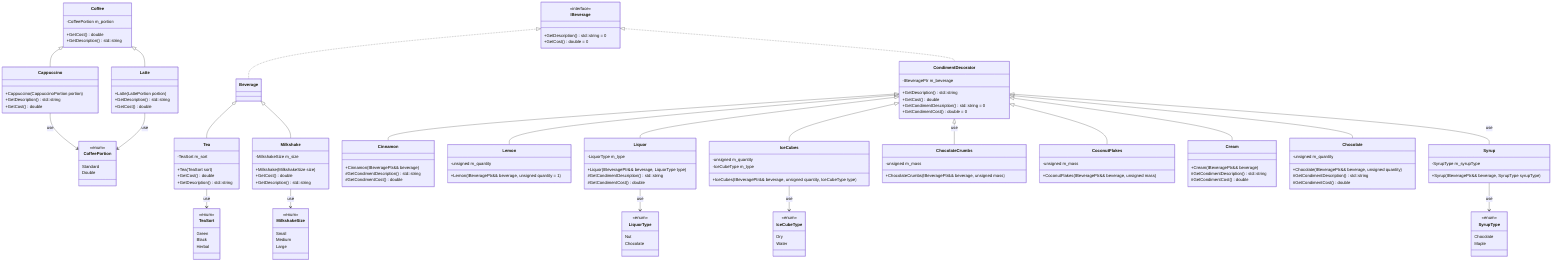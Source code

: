 classDiagram
  direction TB

  class IBeverage {
    <<interface>>
    +GetDescription() std::string = 0
    +GetCost() double = 0
  }

  class Coffee {
    +GetCost() double
    +GetDescription() std::string

    -CoffeePortion m_portion
  }

  class Cappuccino {
    +Cappuccino(CappuccinoPortion portion)
    +GetDescription() std::string
    +GetCost() double
  }

  class Latte {
    +Latte(LattePortion portion)
    +GetDescription() std::string
    +GetCost() double
  }

  class CoffeePortion {
    <<enum>>
    Standard
    Double
  }

  class Tea {
    +Tea(TeaSort sort)
    +GetCost() double
    +GetDescription() std::string
    -TeaSort m_sort
  }

  class TeaSort {
    <<enum>>
    Green
    Black
    Herbal
  }

  class Milkshake {
    +Milkshake(MilkshakeSize size)
    +GetCost() double
    +GetDescription() std::string
    -MilkshakeSize m_size
  }

  class MilkshakeSize {
    <<enum>>
    Small
    Medium
    Large
  }

  IBeverage <|.. Beverage
  Coffee <|-- Cappuccino
  Coffee <|-- Latte
  Beverage <|-- Tea
  Beverage <|-- Milkshake

  Cappuccino --> CoffeePortion : use
  Latte --> CoffeePortion : use
  Tea --> TeaSort : use
  Milkshake --> MilkshakeSize : use

  class CondimentDecorator {
    +GetDescription() std::string
    +GetCost() double
    +GetCondimentDescription() std::string = 0
    +GetCondimentCost() double = 0

    -IBeveragePtr m_beverage
  }

  class Cinnamon {
	  +Cinnamon(IBeveragePtr&& beverage)

    #GetCondimentDescription() std::string
    #GetCondimentCost() double
  }

  class Lemon {
    +Lemon(IBeveragePtr&& beverage, unsigned quantity = 1)
    -unsigned m_quantity
  }

  class IceCubeType {
    <<enum>>
    Dry
    Water
  }

  class IceCubes {
    +IceCubes(IBeveragePtr&& beverage, unsigned quantity, IceCubeType type)
    -unsigned m_quantity
	  -IceCubeType m_type
  }

  class SyrupType {
    <<enum>>
    Chocolate
    Maple
  }

  class Syrup {
    +Syrup(IBeveragePtr&& beverage, SyrupType syrupType)

    -SyrupType m_syrupType
  }

  class ChocolateCrumbs {
	  +ChocolateCrumbs(IBeveragePtr&& beverage, unsigned mass)

	  -unsigned m_mass
  }

  class CoconutFlakes {
  	+CoconutFlakes(IBeveragePtr&& beverage, unsigned mass)
	  -unsigned m_mass
  }

  class Cream {
    +Cream(IBeveragePtr&& beverage)
    #GetCondimentDescription() std::string
    #GetCondimentCost() double
  }

  class Chocolate {
    +Chocolate(IBeveragePtr&& beverage, unsigned quantity)
    -unsigned m_quantity
    #GetCondimentDescription() std::string
    #GetCondimentCost() double
  }

  class LiquorType {
    <<enum>>
    Nut
    Chocolate
  }

  class Liquor {
    +Liquor(IBeveragePtr&& beverage, LiquorType type)
    -LiquorType m_type
    #GetCondimentDescription() std::string
    #GetCondimentCost() double
  }

  Liquor --> LiquorType : use
  IceCubes --> IceCubeType : use
  Syrup --> SyrupType : use

  IBeverage <|.. CondimentDecorator
  CondimentDecorator <|-- Cream
  CondimentDecorator <|-- Chocolate
  CondimentDecorator <|-- Liquor
  CondimentDecorator <|-- Cinnamon
  CondimentDecorator <|-- Lemon
  CondimentDecorator <|-- IceCubes
  CondimentDecorator <|-- Syrup : use
  CondimentDecorator <|-- ChocolateCrumbs : use
  CondimentDecorator <|-- CoconutFlakes